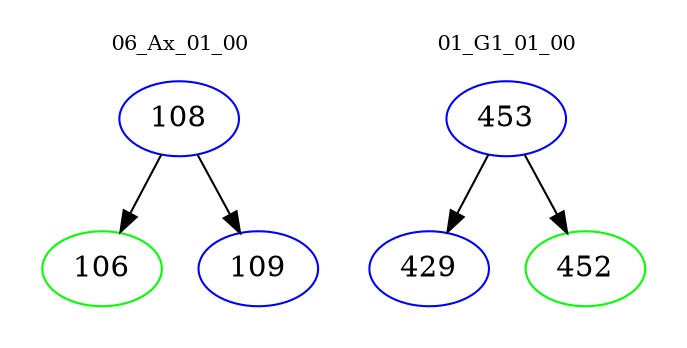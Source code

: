 digraph{
subgraph cluster_0 {
color = white
label = "06_Ax_01_00";
fontsize=10;
T0_108 [label="108", color="blue"]
T0_108 -> T0_106 [color="black"]
T0_106 [label="106", color="green"]
T0_108 -> T0_109 [color="black"]
T0_109 [label="109", color="blue"]
}
subgraph cluster_1 {
color = white
label = "01_G1_01_00";
fontsize=10;
T1_453 [label="453", color="blue"]
T1_453 -> T1_429 [color="black"]
T1_429 [label="429", color="blue"]
T1_453 -> T1_452 [color="black"]
T1_452 [label="452", color="green"]
}
}
